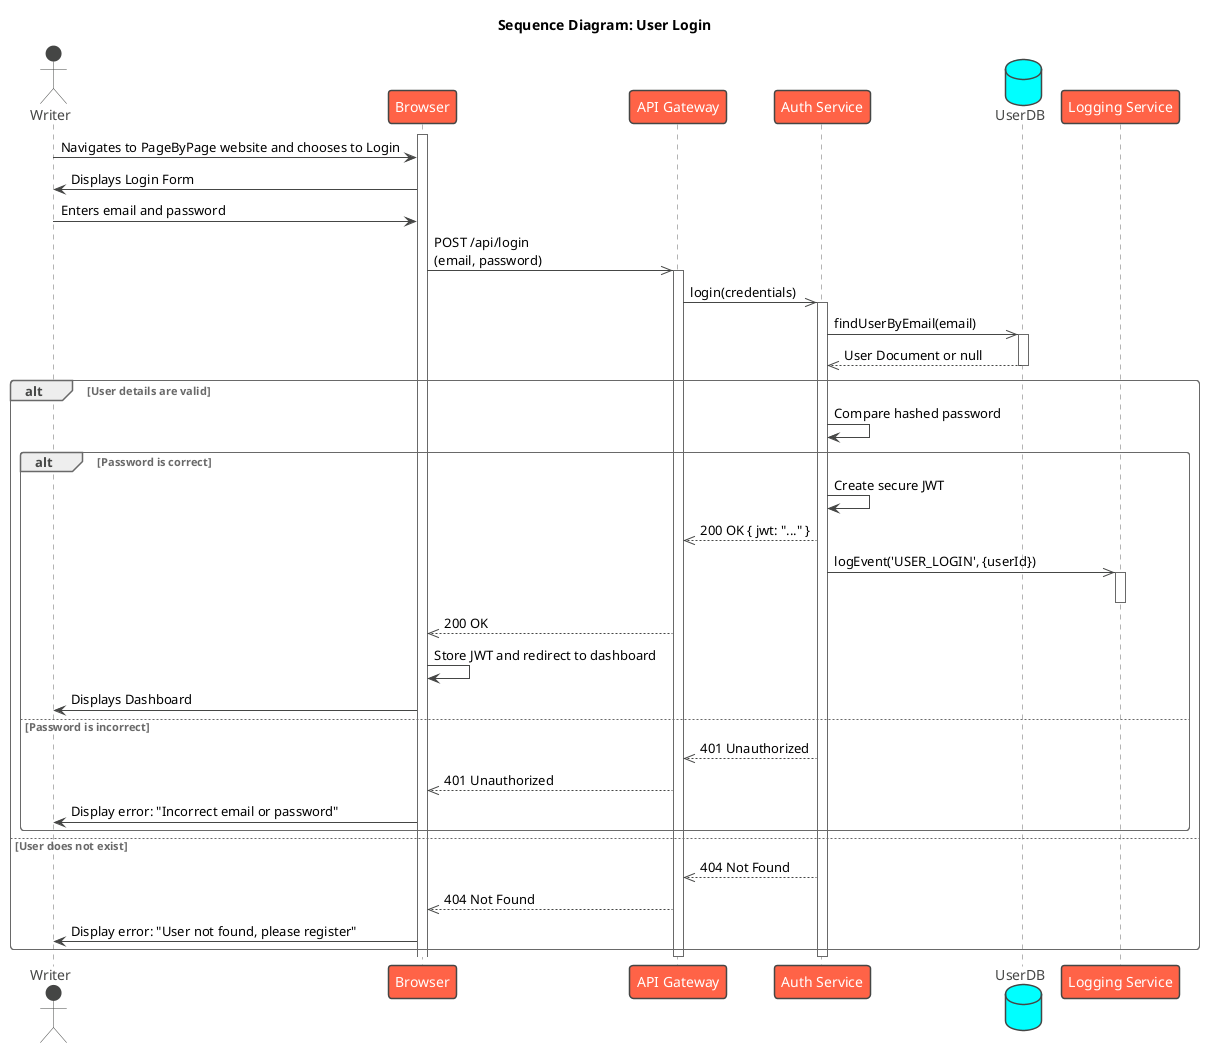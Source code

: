 @startuml
!theme vibrant

title Sequence Diagram: User Login

actor "Writer" as User
participant "Browser" as Browser
participant "API Gateway" as Gateway
participant "Auth Service" as AuthService
database "UserDB" as UserDB
participant "Logging Service" as LoggingService

activate Browser
User -> Browser : Navigates to PageByPage website and chooses to Login

Browser -> User : Displays Login Form
User -> Browser : Enters email and password
Browser ->> Gateway : POST /api/login\n(email, password)
activate Gateway

Gateway ->> AuthService : login(credentials)
activate AuthService

AuthService ->> UserDB : findUserByEmail(email)
activate UserDB
UserDB -->> AuthService : User Document or null
deactivate UserDB

alt User details are valid
    AuthService -> AuthService : Compare hashed password
    alt Password is correct
        AuthService -> AuthService : Create secure JWT
        AuthService -->> Gateway : 200 OK { jwt: "..." }

        ' Asynchronous Logging
        AuthService ->> LoggingService : logEvent('USER_LOGIN', {userId})
        activate LoggingService
        deactivate LoggingService

        Gateway -->> Browser : 200 OK
        Browser -> Browser : Store JWT and redirect to dashboard
        Browser -> User : Displays Dashboard
    else Password is incorrect
        AuthService -->> Gateway : 401 Unauthorized
        Gateway -->> Browser : 401 Unauthorized
        Browser -> User : Display error: "Incorrect email or password"
    end
else User does not exist
    AuthService -->> Gateway : 404 Not Found
    Gateway -->> Browser : 404 Not Found
    Browser -> User : Display error: "User not found, please register"
end
deactivate AuthService
deactivate Gateway
activate Browser

@enduml
